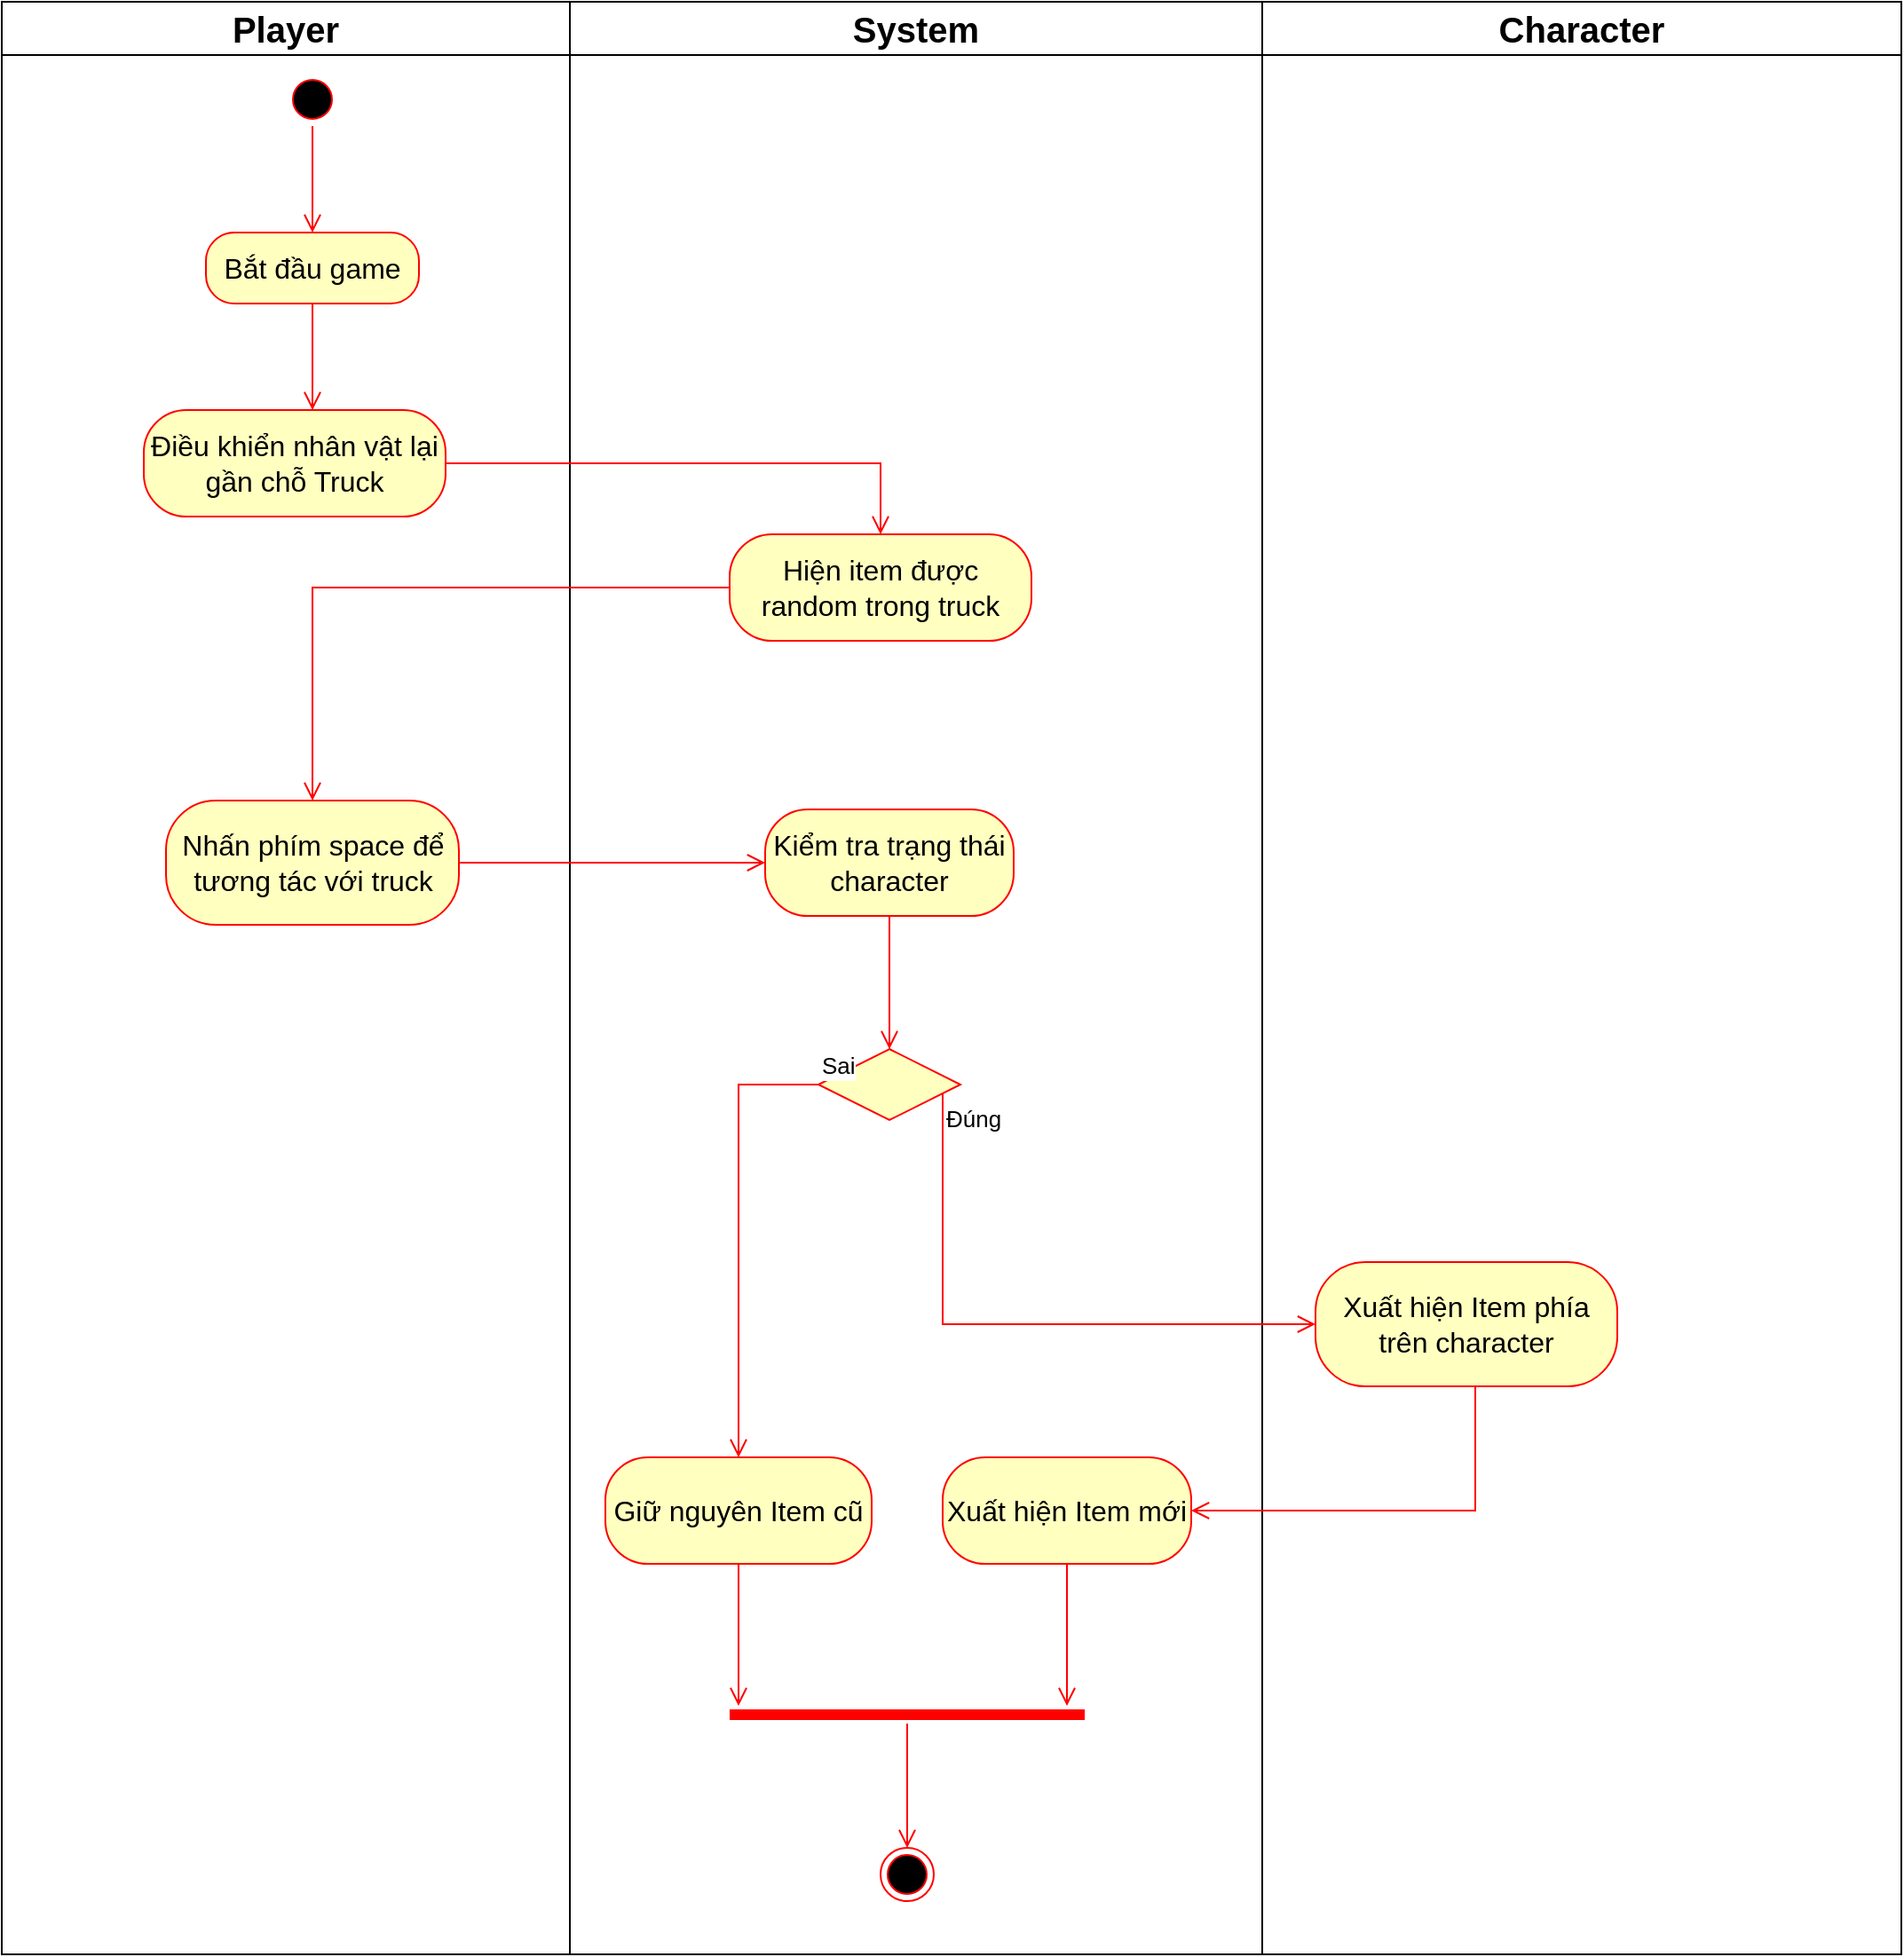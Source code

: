 <mxfile version="24.4.0" type="device">
  <diagram name="Page-1" id="3VjWnfycaUagBa_K3ANz">
    <mxGraphModel dx="1689" dy="1262" grid="1" gridSize="10" guides="1" tooltips="1" connect="1" arrows="1" fold="1" page="1" pageScale="1" pageWidth="850" pageHeight="1100" math="0" shadow="0">
      <root>
        <mxCell id="0" />
        <mxCell id="1" parent="0" />
        <mxCell id="5H19UYzy1RIv0YBOH7oe-1" value="&lt;font style=&quot;font-size: 20px;&quot;&gt;Player&lt;/font&gt;" style="swimlane;whiteSpace=wrap;html=1;startSize=30;" vertex="1" parent="1">
          <mxGeometry x="50" y="120" width="320" height="1100" as="geometry" />
        </mxCell>
        <mxCell id="5H19UYzy1RIv0YBOH7oe-4" value="" style="ellipse;html=1;shape=startState;fillColor=#000000;strokeColor=#ff0000;" vertex="1" parent="5H19UYzy1RIv0YBOH7oe-1">
          <mxGeometry x="160" y="40" width="30" height="30" as="geometry" />
        </mxCell>
        <mxCell id="5H19UYzy1RIv0YBOH7oe-5" value="" style="edgeStyle=orthogonalEdgeStyle;html=1;verticalAlign=bottom;endArrow=open;endSize=8;strokeColor=#ff0000;rounded=0;" edge="1" source="5H19UYzy1RIv0YBOH7oe-4" parent="5H19UYzy1RIv0YBOH7oe-1">
          <mxGeometry relative="1" as="geometry">
            <mxPoint x="175" y="130" as="targetPoint" />
          </mxGeometry>
        </mxCell>
        <mxCell id="5H19UYzy1RIv0YBOH7oe-6" value="&lt;font style=&quot;font-size: 16px;&quot;&gt;Bắt đầu game&lt;/font&gt;" style="rounded=1;whiteSpace=wrap;html=1;arcSize=40;fontColor=#000000;fillColor=#ffffc0;strokeColor=#ff0000;" vertex="1" parent="5H19UYzy1RIv0YBOH7oe-1">
          <mxGeometry x="115" y="130" width="120" height="40" as="geometry" />
        </mxCell>
        <mxCell id="5H19UYzy1RIv0YBOH7oe-7" value="" style="edgeStyle=orthogonalEdgeStyle;html=1;verticalAlign=bottom;endArrow=open;endSize=8;strokeColor=#ff0000;rounded=0;" edge="1" source="5H19UYzy1RIv0YBOH7oe-6" parent="5H19UYzy1RIv0YBOH7oe-1">
          <mxGeometry relative="1" as="geometry">
            <mxPoint x="175" y="230" as="targetPoint" />
          </mxGeometry>
        </mxCell>
        <mxCell id="5H19UYzy1RIv0YBOH7oe-8" value="&lt;font style=&quot;font-size: 16px;&quot;&gt;Điều khiển nhân vật lại gần chỗ Truck&lt;/font&gt;" style="rounded=1;whiteSpace=wrap;html=1;arcSize=40;fontColor=#000000;fillColor=#ffffc0;strokeColor=#ff0000;" vertex="1" parent="5H19UYzy1RIv0YBOH7oe-1">
          <mxGeometry x="80" y="230" width="170" height="60" as="geometry" />
        </mxCell>
        <mxCell id="5H19UYzy1RIv0YBOH7oe-12" value="&lt;font style=&quot;font-size: 16px;&quot;&gt;Nhấn phím space để tương tác với truck&lt;/font&gt;" style="rounded=1;whiteSpace=wrap;html=1;arcSize=40;fontColor=#000000;fillColor=#ffffc0;strokeColor=#ff0000;" vertex="1" parent="5H19UYzy1RIv0YBOH7oe-1">
          <mxGeometry x="92.5" y="450" width="165" height="70" as="geometry" />
        </mxCell>
        <mxCell id="5H19UYzy1RIv0YBOH7oe-2" value="&lt;font style=&quot;font-size: 20px;&quot;&gt;System&lt;/font&gt;" style="swimlane;whiteSpace=wrap;html=1;startSize=30;" vertex="1" parent="1">
          <mxGeometry x="370" y="120" width="390" height="1100" as="geometry" />
        </mxCell>
        <mxCell id="5H19UYzy1RIv0YBOH7oe-10" value="&lt;font style=&quot;font-size: 16px;&quot;&gt;Hiện item được random trong truck&lt;/font&gt;" style="rounded=1;whiteSpace=wrap;html=1;arcSize=40;fontColor=#000000;fillColor=#ffffc0;strokeColor=#ff0000;" vertex="1" parent="5H19UYzy1RIv0YBOH7oe-2">
          <mxGeometry x="90" y="300" width="170" height="60" as="geometry" />
        </mxCell>
        <mxCell id="5H19UYzy1RIv0YBOH7oe-9" value="" style="edgeStyle=orthogonalEdgeStyle;html=1;verticalAlign=bottom;endArrow=open;endSize=8;strokeColor=#ff0000;rounded=0;" edge="1" source="5H19UYzy1RIv0YBOH7oe-8" parent="5H19UYzy1RIv0YBOH7oe-2" target="5H19UYzy1RIv0YBOH7oe-10">
          <mxGeometry relative="1" as="geometry">
            <mxPoint x="-175" y="330" as="targetPoint" />
          </mxGeometry>
        </mxCell>
        <mxCell id="5H19UYzy1RIv0YBOH7oe-14" value="&lt;font style=&quot;font-size: 16px;&quot;&gt;Kiểm tra trạng thái character&lt;/font&gt;" style="rounded=1;whiteSpace=wrap;html=1;arcSize=40;fontColor=#000000;fillColor=#ffffc0;strokeColor=#ff0000;" vertex="1" parent="5H19UYzy1RIv0YBOH7oe-2">
          <mxGeometry x="110" y="455" width="140" height="60" as="geometry" />
        </mxCell>
        <mxCell id="5H19UYzy1RIv0YBOH7oe-15" value="" style="edgeStyle=orthogonalEdgeStyle;html=1;verticalAlign=bottom;endArrow=open;endSize=8;strokeColor=#ff0000;rounded=0;" edge="1" source="5H19UYzy1RIv0YBOH7oe-14" parent="5H19UYzy1RIv0YBOH7oe-2">
          <mxGeometry relative="1" as="geometry">
            <mxPoint x="180" y="590" as="targetPoint" />
          </mxGeometry>
        </mxCell>
        <mxCell id="5H19UYzy1RIv0YBOH7oe-16" value="" style="rhombus;whiteSpace=wrap;html=1;fontColor=#000000;fillColor=#ffffc0;strokeColor=#ff0000;" vertex="1" parent="5H19UYzy1RIv0YBOH7oe-2">
          <mxGeometry x="140" y="590" width="80" height="40" as="geometry" />
        </mxCell>
        <mxCell id="5H19UYzy1RIv0YBOH7oe-17" value="&lt;span style=&quot;font-size: 13px;&quot;&gt;Sai&lt;/span&gt;" style="edgeStyle=orthogonalEdgeStyle;html=1;align=left;verticalAlign=bottom;endArrow=open;endSize=8;strokeColor=#ff0000;rounded=0;" edge="1" source="5H19UYzy1RIv0YBOH7oe-16" parent="5H19UYzy1RIv0YBOH7oe-2" target="5H19UYzy1RIv0YBOH7oe-25">
          <mxGeometry x="-1" relative="1" as="geometry">
            <mxPoint x="30" y="610" as="targetPoint" />
            <Array as="points">
              <mxPoint x="95" y="610" />
            </Array>
          </mxGeometry>
        </mxCell>
        <mxCell id="5H19UYzy1RIv0YBOH7oe-23" value="&lt;font style=&quot;font-size: 16px;&quot;&gt;Xuất hiện Item mới&lt;/font&gt;" style="rounded=1;whiteSpace=wrap;html=1;arcSize=40;fontColor=#000000;fillColor=#ffffc0;strokeColor=#ff0000;" vertex="1" parent="5H19UYzy1RIv0YBOH7oe-2">
          <mxGeometry x="210" y="820" width="140" height="60" as="geometry" />
        </mxCell>
        <mxCell id="5H19UYzy1RIv0YBOH7oe-24" value="" style="edgeStyle=orthogonalEdgeStyle;html=1;verticalAlign=bottom;endArrow=open;endSize=8;strokeColor=#ff0000;rounded=0;" edge="1" source="5H19UYzy1RIv0YBOH7oe-23" parent="5H19UYzy1RIv0YBOH7oe-2">
          <mxGeometry relative="1" as="geometry">
            <mxPoint x="280" y="960" as="targetPoint" />
          </mxGeometry>
        </mxCell>
        <mxCell id="5H19UYzy1RIv0YBOH7oe-25" value="&lt;font style=&quot;font-size: 16px;&quot;&gt;Giữ nguyên Item cũ&lt;/font&gt;" style="rounded=1;whiteSpace=wrap;html=1;arcSize=40;fontColor=#000000;fillColor=#ffffc0;strokeColor=#ff0000;" vertex="1" parent="5H19UYzy1RIv0YBOH7oe-2">
          <mxGeometry x="20" y="820" width="150" height="60" as="geometry" />
        </mxCell>
        <mxCell id="5H19UYzy1RIv0YBOH7oe-26" value="" style="edgeStyle=orthogonalEdgeStyle;html=1;verticalAlign=bottom;endArrow=open;endSize=8;strokeColor=#ff0000;rounded=0;" edge="1" source="5H19UYzy1RIv0YBOH7oe-25" parent="5H19UYzy1RIv0YBOH7oe-2">
          <mxGeometry relative="1" as="geometry">
            <mxPoint x="95" y="960" as="targetPoint" />
          </mxGeometry>
        </mxCell>
        <mxCell id="5H19UYzy1RIv0YBOH7oe-27" value="" style="shape=line;html=1;strokeWidth=6;strokeColor=#ff0000;" vertex="1" parent="5H19UYzy1RIv0YBOH7oe-2">
          <mxGeometry x="90" y="960" width="200" height="10" as="geometry" />
        </mxCell>
        <mxCell id="5H19UYzy1RIv0YBOH7oe-28" value="" style="edgeStyle=orthogonalEdgeStyle;html=1;verticalAlign=bottom;endArrow=open;endSize=8;strokeColor=#ff0000;rounded=0;" edge="1" source="5H19UYzy1RIv0YBOH7oe-27" parent="5H19UYzy1RIv0YBOH7oe-2">
          <mxGeometry relative="1" as="geometry">
            <mxPoint x="190" y="1040" as="targetPoint" />
          </mxGeometry>
        </mxCell>
        <mxCell id="5H19UYzy1RIv0YBOH7oe-29" value="" style="ellipse;html=1;shape=endState;fillColor=#000000;strokeColor=#ff0000;" vertex="1" parent="5H19UYzy1RIv0YBOH7oe-2">
          <mxGeometry x="175" y="1040" width="30" height="30" as="geometry" />
        </mxCell>
        <mxCell id="5H19UYzy1RIv0YBOH7oe-3" value="&lt;font style=&quot;font-size: 20px;&quot;&gt;Character&lt;/font&gt;" style="swimlane;whiteSpace=wrap;html=1;startSize=30;" vertex="1" parent="1">
          <mxGeometry x="760" y="120" width="360" height="1100" as="geometry" />
        </mxCell>
        <mxCell id="5H19UYzy1RIv0YBOH7oe-20" value="&lt;font style=&quot;font-size: 16px;&quot;&gt;Xuất hiện Item phía trên character&lt;/font&gt;" style="rounded=1;whiteSpace=wrap;html=1;arcSize=40;fontColor=#000000;fillColor=#ffffc0;strokeColor=#ff0000;" vertex="1" parent="5H19UYzy1RIv0YBOH7oe-3">
          <mxGeometry x="30" y="710" width="170" height="70" as="geometry" />
        </mxCell>
        <mxCell id="5H19UYzy1RIv0YBOH7oe-11" value="" style="edgeStyle=orthogonalEdgeStyle;html=1;verticalAlign=bottom;endArrow=open;endSize=8;strokeColor=#ff0000;rounded=0;" edge="1" source="5H19UYzy1RIv0YBOH7oe-10" parent="1" target="5H19UYzy1RIv0YBOH7oe-12">
          <mxGeometry relative="1" as="geometry">
            <mxPoint x="590" y="510" as="targetPoint" />
          </mxGeometry>
        </mxCell>
        <mxCell id="5H19UYzy1RIv0YBOH7oe-13" value="" style="edgeStyle=orthogonalEdgeStyle;html=1;verticalAlign=bottom;endArrow=open;endSize=8;strokeColor=#ff0000;rounded=0;" edge="1" source="5H19UYzy1RIv0YBOH7oe-12" parent="1" target="5H19UYzy1RIv0YBOH7oe-14">
          <mxGeometry relative="1" as="geometry">
            <mxPoint x="230" y="610" as="targetPoint" />
          </mxGeometry>
        </mxCell>
        <mxCell id="5H19UYzy1RIv0YBOH7oe-18" value="&lt;span style=&quot;font-size: 13px;&quot;&gt;Đúng&lt;/span&gt;" style="edgeStyle=orthogonalEdgeStyle;html=1;align=left;verticalAlign=top;endArrow=open;endSize=8;strokeColor=#ff0000;rounded=0;" edge="1" source="5H19UYzy1RIv0YBOH7oe-16" parent="1" target="5H19UYzy1RIv0YBOH7oe-20">
          <mxGeometry x="-1" relative="1" as="geometry">
            <mxPoint x="580" y="820" as="targetPoint" />
            <Array as="points">
              <mxPoint x="580" y="865" />
            </Array>
          </mxGeometry>
        </mxCell>
        <mxCell id="5H19UYzy1RIv0YBOH7oe-21" value="" style="edgeStyle=orthogonalEdgeStyle;html=1;verticalAlign=bottom;endArrow=open;endSize=8;strokeColor=#ff0000;rounded=0;" edge="1" source="5H19UYzy1RIv0YBOH7oe-20" parent="1" target="5H19UYzy1RIv0YBOH7oe-23">
          <mxGeometry relative="1" as="geometry">
            <mxPoint x="875" y="990" as="targetPoint" />
            <Array as="points">
              <mxPoint x="880" y="970" />
            </Array>
          </mxGeometry>
        </mxCell>
      </root>
    </mxGraphModel>
  </diagram>
</mxfile>
